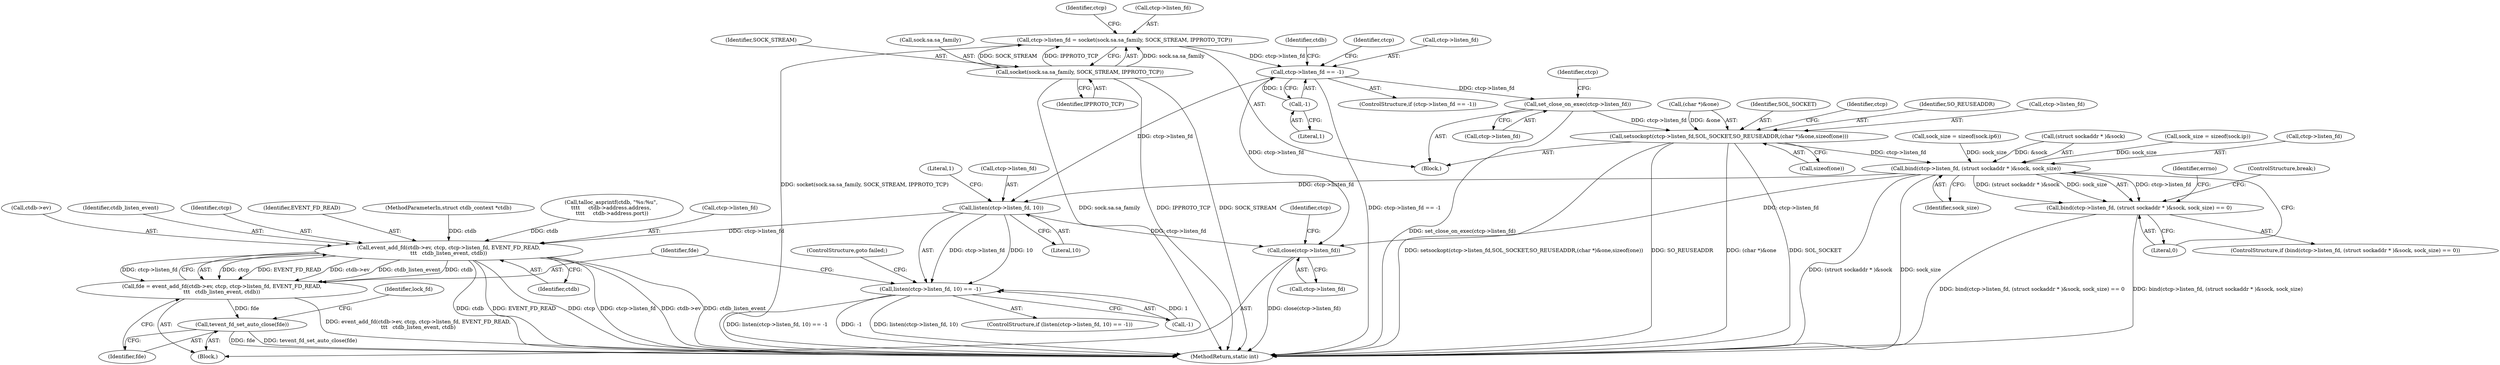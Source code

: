 digraph "0_samba_b9b9f6738fba5c32e87cb9c36b358355b444fb9b@API" {
"1000327" [label="(Call,set_close_on_exec(ctcp->listen_fd))"];
"1000316" [label="(Call,ctcp->listen_fd == -1)"];
"1000303" [label="(Call,ctcp->listen_fd = socket(sock.sa.sa_family, SOCK_STREAM, IPPROTO_TCP))"];
"1000307" [label="(Call,socket(sock.sa.sa_family, SOCK_STREAM, IPPROTO_TCP))"];
"1000320" [label="(Call,-1)"];
"1000331" [label="(Call,setsockopt(ctcp->listen_fd,SOL_SOCKET,SO_REUSEADDR,(char *)&one,sizeof(one)))"];
"1000345" [label="(Call,bind(ctcp->listen_fd, (struct sockaddr * )&sock, sock_size))"];
"1000344" [label="(Call,bind(ctcp->listen_fd, (struct sockaddr * )&sock, sock_size) == 0)"];
"1000456" [label="(Call,listen(ctcp->listen_fd, 10))"];
"1000455" [label="(Call,listen(ctcp->listen_fd, 10) == -1)"];
"1000467" [label="(Call,event_add_fd(ctdb->ev, ctcp, ctcp->listen_fd, EVENT_FD_READ,\n\t\t\t   ctdb_listen_event, ctdb))"];
"1000465" [label="(Call,fde = event_add_fd(ctdb->ev, ctcp, ctcp->listen_fd, EVENT_FD_READ,\n\t\t\t   ctdb_listen_event, ctdb))"];
"1000478" [label="(Call,tevent_fd_set_auto_close(fde))"];
"1000487" [label="(Call,close(ctcp->listen_fd))"];
"1000349" [label="(Call,(struct sockaddr * )&sock)"];
"1000500" [label="(MethodReturn,static int)"];
"1000321" [label="(Literal,1)"];
"1000411" [label="(Call,talloc_asprintf(ctdb, \"%s:%u\", \n\t\t\t\t     ctdb->address.address, \n\t\t\t\t     ctdb->address.port))"];
"1000467" [label="(Call,event_add_fd(ctdb->ev, ctcp, ctcp->listen_fd, EVENT_FD_READ,\n\t\t\t   ctdb_listen_event, ctdb))"];
"1000472" [label="(Call,ctcp->listen_fd)"];
"1000488" [label="(Call,ctcp->listen_fd)"];
"1000487" [label="(Call,close(ctcp->listen_fd))"];
"1000457" [label="(Call,ctcp->listen_fd)"];
"1000337" [label="(Call,(char *)&one)"];
"1000461" [label="(Call,-1)"];
"1000263" [label="(Call,sock_size = sizeof(sock.ip))"];
"1000468" [label="(Call,ctdb->ev)"];
"1000331" [label="(Call,setsockopt(ctcp->listen_fd,SOL_SOCKET,SO_REUSEADDR,(char *)&one,sizeof(one)))"];
"1000466" [label="(Identifier,fde)"];
"1000354" [label="(Literal,0)"];
"1000303" [label="(Call,ctcp->listen_fd = socket(sock.sa.sa_family, SOCK_STREAM, IPPROTO_TCP))"];
"1000335" [label="(Identifier,SOL_SOCKET)"];
"1000353" [label="(Identifier,sock_size)"];
"1000333" [label="(Identifier,ctcp)"];
"1000479" [label="(Identifier,fde)"];
"1000346" [label="(Call,ctcp->listen_fd)"];
"1000359" [label="(Identifier,errno)"];
"1000454" [label="(ControlStructure,if (listen(ctcp->listen_fd, 10) == -1))"];
"1000320" [label="(Call,-1)"];
"1000347" [label="(Identifier,ctcp)"];
"1000345" [label="(Call,bind(ctcp->listen_fd, (struct sockaddr * )&sock, sock_size))"];
"1000318" [label="(Identifier,ctcp)"];
"1000343" [label="(ControlStructure,if (bind(ctcp->listen_fd, (struct sockaddr * )&sock, sock_size) == 0))"];
"1000344" [label="(Call,bind(ctcp->listen_fd, (struct sockaddr * )&sock, sock_size) == 0)"];
"1000481" [label="(Identifier,lock_fd)"];
"1000316" [label="(Call,ctcp->listen_fd == -1)"];
"1000324" [label="(Identifier,ctdb)"];
"1000329" [label="(Identifier,ctcp)"];
"1000456" [label="(Call,listen(ctcp->listen_fd, 10))"];
"1000315" [label="(ControlStructure,if (ctcp->listen_fd == -1))"];
"1000327" [label="(Call,set_close_on_exec(ctcp->listen_fd))"];
"1000478" [label="(Call,tevent_fd_set_auto_close(fde))"];
"1000493" [label="(Identifier,ctcp)"];
"1000341" [label="(Call,sizeof(one))"];
"1000336" [label="(Identifier,SO_REUSEADDR)"];
"1000206" [label="(Block,)"];
"1000465" [label="(Call,fde = event_add_fd(ctdb->ev, ctcp, ctcp->listen_fd, EVENT_FD_READ,\n\t\t\t   ctdb_listen_event, ctdb))"];
"1000477" [label="(Identifier,ctdb)"];
"1000462" [label="(Literal,1)"];
"1000328" [label="(Call,ctcp->listen_fd)"];
"1000287" [label="(Call,sock_size = sizeof(sock.ip6))"];
"1000308" [label="(Call,sock.sa.sa_family)"];
"1000104" [label="(Block,)"];
"1000460" [label="(Literal,10)"];
"1000455" [label="(Call,listen(ctcp->listen_fd, 10) == -1)"];
"1000476" [label="(Identifier,ctdb_listen_event)"];
"1000471" [label="(Identifier,ctcp)"];
"1000332" [label="(Call,ctcp->listen_fd)"];
"1000317" [label="(Call,ctcp->listen_fd)"];
"1000307" [label="(Call,socket(sock.sa.sa_family, SOCK_STREAM, IPPROTO_TCP))"];
"1000475" [label="(Identifier,EVENT_FD_READ)"];
"1000356" [label="(ControlStructure,break;)"];
"1000304" [label="(Call,ctcp->listen_fd)"];
"1000314" [label="(Identifier,IPPROTO_TCP)"];
"1000313" [label="(Identifier,SOCK_STREAM)"];
"1000464" [label="(ControlStructure,goto failed;)"];
"1000103" [label="(MethodParameterIn,struct ctdb_context *ctdb)"];
"1000327" -> "1000206"  [label="AST: "];
"1000327" -> "1000328"  [label="CFG: "];
"1000328" -> "1000327"  [label="AST: "];
"1000333" -> "1000327"  [label="CFG: "];
"1000327" -> "1000500"  [label="DDG: set_close_on_exec(ctcp->listen_fd)"];
"1000316" -> "1000327"  [label="DDG: ctcp->listen_fd"];
"1000327" -> "1000331"  [label="DDG: ctcp->listen_fd"];
"1000316" -> "1000315"  [label="AST: "];
"1000316" -> "1000320"  [label="CFG: "];
"1000317" -> "1000316"  [label="AST: "];
"1000320" -> "1000316"  [label="AST: "];
"1000324" -> "1000316"  [label="CFG: "];
"1000329" -> "1000316"  [label="CFG: "];
"1000316" -> "1000500"  [label="DDG: ctcp->listen_fd == -1"];
"1000303" -> "1000316"  [label="DDG: ctcp->listen_fd"];
"1000320" -> "1000316"  [label="DDG: 1"];
"1000316" -> "1000456"  [label="DDG: ctcp->listen_fd"];
"1000316" -> "1000487"  [label="DDG: ctcp->listen_fd"];
"1000303" -> "1000206"  [label="AST: "];
"1000303" -> "1000307"  [label="CFG: "];
"1000304" -> "1000303"  [label="AST: "];
"1000307" -> "1000303"  [label="AST: "];
"1000318" -> "1000303"  [label="CFG: "];
"1000303" -> "1000500"  [label="DDG: socket(sock.sa.sa_family, SOCK_STREAM, IPPROTO_TCP)"];
"1000307" -> "1000303"  [label="DDG: sock.sa.sa_family"];
"1000307" -> "1000303"  [label="DDG: SOCK_STREAM"];
"1000307" -> "1000303"  [label="DDG: IPPROTO_TCP"];
"1000307" -> "1000314"  [label="CFG: "];
"1000308" -> "1000307"  [label="AST: "];
"1000313" -> "1000307"  [label="AST: "];
"1000314" -> "1000307"  [label="AST: "];
"1000307" -> "1000500"  [label="DDG: SOCK_STREAM"];
"1000307" -> "1000500"  [label="DDG: sock.sa.sa_family"];
"1000307" -> "1000500"  [label="DDG: IPPROTO_TCP"];
"1000320" -> "1000321"  [label="CFG: "];
"1000321" -> "1000320"  [label="AST: "];
"1000331" -> "1000206"  [label="AST: "];
"1000331" -> "1000341"  [label="CFG: "];
"1000332" -> "1000331"  [label="AST: "];
"1000335" -> "1000331"  [label="AST: "];
"1000336" -> "1000331"  [label="AST: "];
"1000337" -> "1000331"  [label="AST: "];
"1000341" -> "1000331"  [label="AST: "];
"1000347" -> "1000331"  [label="CFG: "];
"1000331" -> "1000500"  [label="DDG: setsockopt(ctcp->listen_fd,SOL_SOCKET,SO_REUSEADDR,(char *)&one,sizeof(one))"];
"1000331" -> "1000500"  [label="DDG: SO_REUSEADDR"];
"1000331" -> "1000500"  [label="DDG: (char *)&one"];
"1000331" -> "1000500"  [label="DDG: SOL_SOCKET"];
"1000337" -> "1000331"  [label="DDG: &one"];
"1000331" -> "1000345"  [label="DDG: ctcp->listen_fd"];
"1000345" -> "1000344"  [label="AST: "];
"1000345" -> "1000353"  [label="CFG: "];
"1000346" -> "1000345"  [label="AST: "];
"1000349" -> "1000345"  [label="AST: "];
"1000353" -> "1000345"  [label="AST: "];
"1000354" -> "1000345"  [label="CFG: "];
"1000345" -> "1000500"  [label="DDG: (struct sockaddr * )&sock"];
"1000345" -> "1000500"  [label="DDG: sock_size"];
"1000345" -> "1000344"  [label="DDG: ctcp->listen_fd"];
"1000345" -> "1000344"  [label="DDG: (struct sockaddr * )&sock"];
"1000345" -> "1000344"  [label="DDG: sock_size"];
"1000349" -> "1000345"  [label="DDG: &sock"];
"1000263" -> "1000345"  [label="DDG: sock_size"];
"1000287" -> "1000345"  [label="DDG: sock_size"];
"1000345" -> "1000456"  [label="DDG: ctcp->listen_fd"];
"1000345" -> "1000487"  [label="DDG: ctcp->listen_fd"];
"1000344" -> "1000343"  [label="AST: "];
"1000344" -> "1000354"  [label="CFG: "];
"1000354" -> "1000344"  [label="AST: "];
"1000356" -> "1000344"  [label="CFG: "];
"1000359" -> "1000344"  [label="CFG: "];
"1000344" -> "1000500"  [label="DDG: bind(ctcp->listen_fd, (struct sockaddr * )&sock, sock_size) == 0"];
"1000344" -> "1000500"  [label="DDG: bind(ctcp->listen_fd, (struct sockaddr * )&sock, sock_size)"];
"1000456" -> "1000455"  [label="AST: "];
"1000456" -> "1000460"  [label="CFG: "];
"1000457" -> "1000456"  [label="AST: "];
"1000460" -> "1000456"  [label="AST: "];
"1000462" -> "1000456"  [label="CFG: "];
"1000456" -> "1000455"  [label="DDG: ctcp->listen_fd"];
"1000456" -> "1000455"  [label="DDG: 10"];
"1000456" -> "1000467"  [label="DDG: ctcp->listen_fd"];
"1000456" -> "1000487"  [label="DDG: ctcp->listen_fd"];
"1000455" -> "1000454"  [label="AST: "];
"1000455" -> "1000461"  [label="CFG: "];
"1000461" -> "1000455"  [label="AST: "];
"1000464" -> "1000455"  [label="CFG: "];
"1000466" -> "1000455"  [label="CFG: "];
"1000455" -> "1000500"  [label="DDG: listen(ctcp->listen_fd, 10) == -1"];
"1000455" -> "1000500"  [label="DDG: -1"];
"1000455" -> "1000500"  [label="DDG: listen(ctcp->listen_fd, 10)"];
"1000461" -> "1000455"  [label="DDG: 1"];
"1000467" -> "1000465"  [label="AST: "];
"1000467" -> "1000477"  [label="CFG: "];
"1000468" -> "1000467"  [label="AST: "];
"1000471" -> "1000467"  [label="AST: "];
"1000472" -> "1000467"  [label="AST: "];
"1000475" -> "1000467"  [label="AST: "];
"1000476" -> "1000467"  [label="AST: "];
"1000477" -> "1000467"  [label="AST: "];
"1000465" -> "1000467"  [label="CFG: "];
"1000467" -> "1000500"  [label="DDG: ctcp->listen_fd"];
"1000467" -> "1000500"  [label="DDG: ctdb->ev"];
"1000467" -> "1000500"  [label="DDG: ctdb_listen_event"];
"1000467" -> "1000500"  [label="DDG: ctdb"];
"1000467" -> "1000500"  [label="DDG: EVENT_FD_READ"];
"1000467" -> "1000500"  [label="DDG: ctcp"];
"1000467" -> "1000465"  [label="DDG: ctcp"];
"1000467" -> "1000465"  [label="DDG: EVENT_FD_READ"];
"1000467" -> "1000465"  [label="DDG: ctdb->ev"];
"1000467" -> "1000465"  [label="DDG: ctdb_listen_event"];
"1000467" -> "1000465"  [label="DDG: ctdb"];
"1000467" -> "1000465"  [label="DDG: ctcp->listen_fd"];
"1000411" -> "1000467"  [label="DDG: ctdb"];
"1000103" -> "1000467"  [label="DDG: ctdb"];
"1000465" -> "1000104"  [label="AST: "];
"1000466" -> "1000465"  [label="AST: "];
"1000479" -> "1000465"  [label="CFG: "];
"1000465" -> "1000500"  [label="DDG: event_add_fd(ctdb->ev, ctcp, ctcp->listen_fd, EVENT_FD_READ,\n\t\t\t   ctdb_listen_event, ctdb)"];
"1000465" -> "1000478"  [label="DDG: fde"];
"1000478" -> "1000104"  [label="AST: "];
"1000478" -> "1000479"  [label="CFG: "];
"1000479" -> "1000478"  [label="AST: "];
"1000481" -> "1000478"  [label="CFG: "];
"1000478" -> "1000500"  [label="DDG: fde"];
"1000478" -> "1000500"  [label="DDG: tevent_fd_set_auto_close(fde)"];
"1000487" -> "1000104"  [label="AST: "];
"1000487" -> "1000488"  [label="CFG: "];
"1000488" -> "1000487"  [label="AST: "];
"1000493" -> "1000487"  [label="CFG: "];
"1000487" -> "1000500"  [label="DDG: close(ctcp->listen_fd)"];
}
